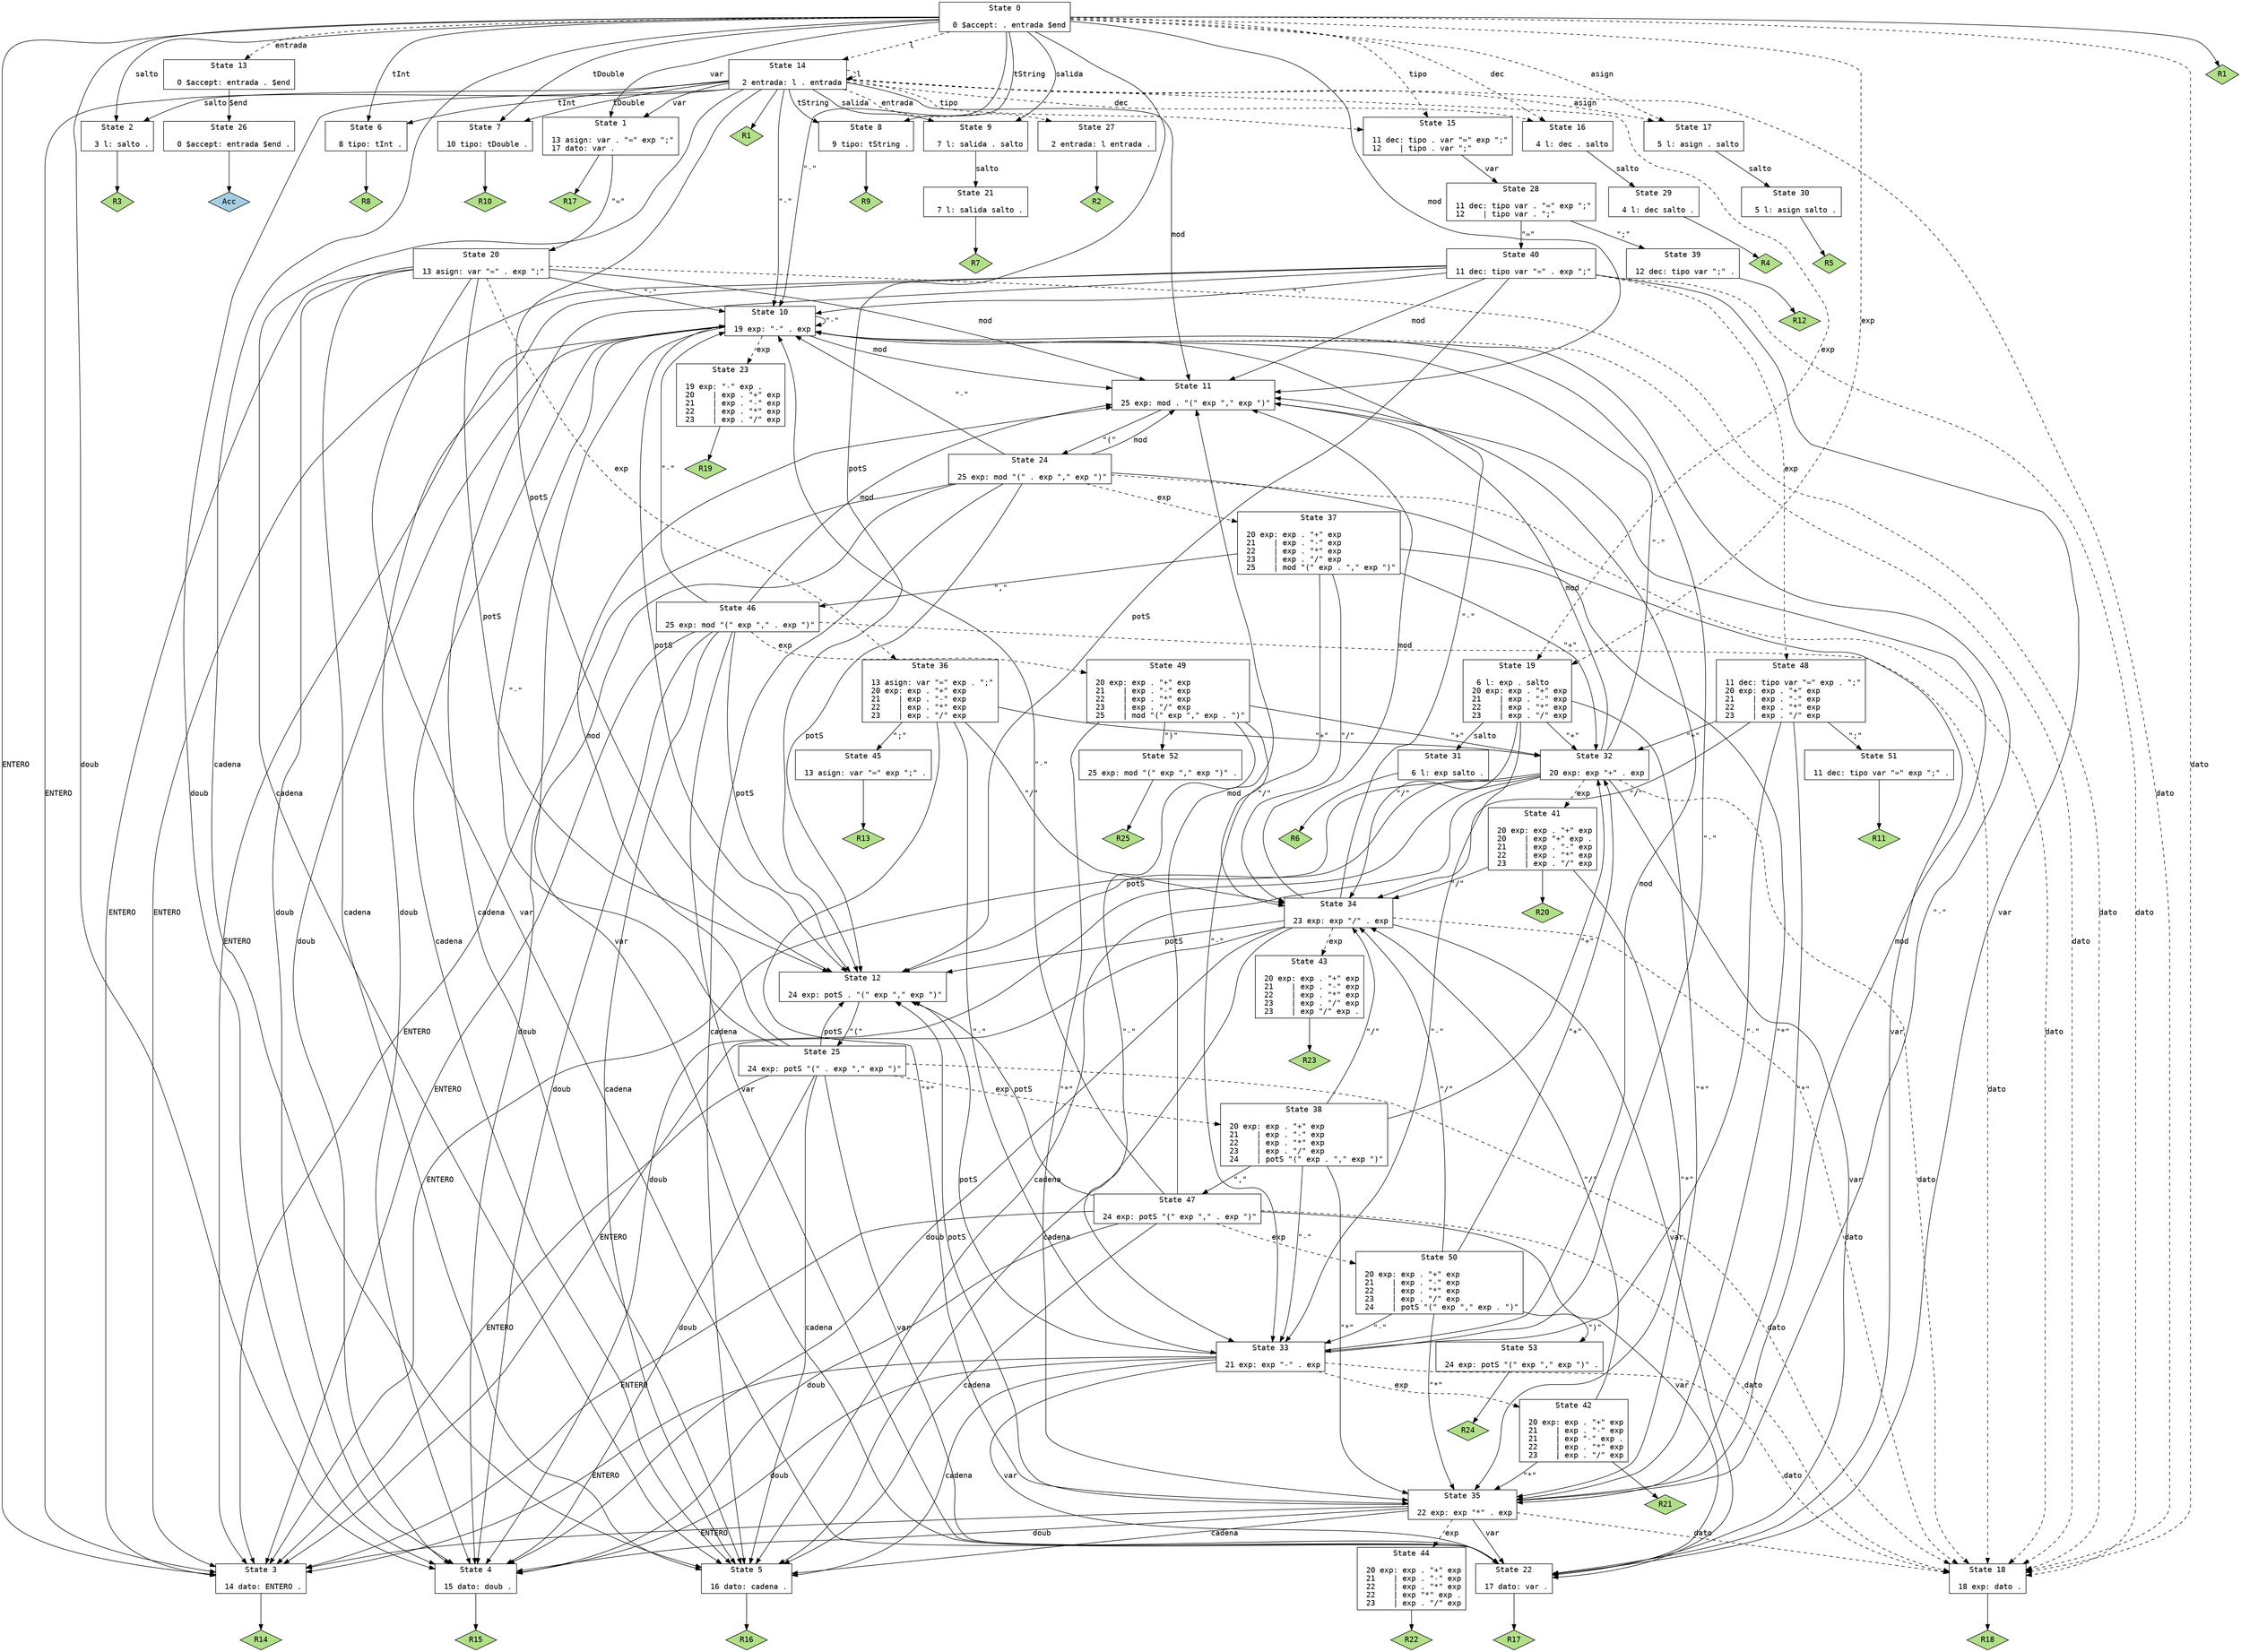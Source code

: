 // Generated by GNU Bison 3.5.1.
// Report bugs to <bug-bison@gnu.org>.
// Home page: <https://www.gnu.org/software/bison/>.

digraph "sintac.y"
{
  node [fontname = courier, shape = box, colorscheme = paired6]
  edge [fontname = courier]

  0 [label="State 0\n\l  0 $accept: . entrada $end\l"]
  0 -> 1 [style=solid label="var"]
  0 -> 2 [style=solid label="salto"]
  0 -> 3 [style=solid label="ENTERO"]
  0 -> 4 [style=solid label="doub"]
  0 -> 5 [style=solid label="cadena"]
  0 -> 6 [style=solid label="tInt"]
  0 -> 7 [style=solid label="tDouble"]
  0 -> 8 [style=solid label="tString"]
  0 -> 9 [style=solid label="salida"]
  0 -> 10 [style=solid label="\"-\""]
  0 -> 11 [style=solid label="mod"]
  0 -> 12 [style=solid label="potS"]
  0 -> 13 [style=dashed label="entrada"]
  0 -> 14 [style=dashed label="l"]
  0 -> 15 [style=dashed label="tipo"]
  0 -> 16 [style=dashed label="dec"]
  0 -> 17 [style=dashed label="asign"]
  0 -> 18 [style=dashed label="dato"]
  0 -> 19 [style=dashed label="exp"]
  0 -> "0R1" [style=solid]
 "0R1" [label="R1", fillcolor=3, shape=diamond, style=filled]
  1 [label="State 1\n\l 13 asign: var . \"=\" exp \";\"\l 17 dato: var .\l"]
  1 -> 20 [style=solid label="\"=\""]
  1 -> "1R17" [style=solid]
 "1R17" [label="R17", fillcolor=3, shape=diamond, style=filled]
  2 [label="State 2\n\l  3 l: salto .\l"]
  2 -> "2R3" [style=solid]
 "2R3" [label="R3", fillcolor=3, shape=diamond, style=filled]
  3 [label="State 3\n\l 14 dato: ENTERO .\l"]
  3 -> "3R14" [style=solid]
 "3R14" [label="R14", fillcolor=3, shape=diamond, style=filled]
  4 [label="State 4\n\l 15 dato: doub .\l"]
  4 -> "4R15" [style=solid]
 "4R15" [label="R15", fillcolor=3, shape=diamond, style=filled]
  5 [label="State 5\n\l 16 dato: cadena .\l"]
  5 -> "5R16" [style=solid]
 "5R16" [label="R16", fillcolor=3, shape=diamond, style=filled]
  6 [label="State 6\n\l  8 tipo: tInt .\l"]
  6 -> "6R8" [style=solid]
 "6R8" [label="R8", fillcolor=3, shape=diamond, style=filled]
  7 [label="State 7\n\l 10 tipo: tDouble .\l"]
  7 -> "7R10" [style=solid]
 "7R10" [label="R10", fillcolor=3, shape=diamond, style=filled]
  8 [label="State 8\n\l  9 tipo: tString .\l"]
  8 -> "8R9" [style=solid]
 "8R9" [label="R9", fillcolor=3, shape=diamond, style=filled]
  9 [label="State 9\n\l  7 l: salida . salto\l"]
  9 -> 21 [style=solid label="salto"]
  10 [label="State 10\n\l 19 exp: \"-\" . exp\l"]
  10 -> 22 [style=solid label="var"]
  10 -> 3 [style=solid label="ENTERO"]
  10 -> 4 [style=solid label="doub"]
  10 -> 5 [style=solid label="cadena"]
  10 -> 10 [style=solid label="\"-\""]
  10 -> 11 [style=solid label="mod"]
  10 -> 12 [style=solid label="potS"]
  10 -> 18 [style=dashed label="dato"]
  10 -> 23 [style=dashed label="exp"]
  11 [label="State 11\n\l 25 exp: mod . \"(\" exp \",\" exp \")\"\l"]
  11 -> 24 [style=solid label="\"(\""]
  12 [label="State 12\n\l 24 exp: potS . \"(\" exp \",\" exp \")\"\l"]
  12 -> 25 [style=solid label="\"(\""]
  13 [label="State 13\n\l  0 $accept: entrada . $end\l"]
  13 -> 26 [style=solid label="$end"]
  14 [label="State 14\n\l  2 entrada: l . entrada\l"]
  14 -> 1 [style=solid label="var"]
  14 -> 2 [style=solid label="salto"]
  14 -> 3 [style=solid label="ENTERO"]
  14 -> 4 [style=solid label="doub"]
  14 -> 5 [style=solid label="cadena"]
  14 -> 6 [style=solid label="tInt"]
  14 -> 7 [style=solid label="tDouble"]
  14 -> 8 [style=solid label="tString"]
  14 -> 9 [style=solid label="salida"]
  14 -> 10 [style=solid label="\"-\""]
  14 -> 11 [style=solid label="mod"]
  14 -> 12 [style=solid label="potS"]
  14 -> 27 [style=dashed label="entrada"]
  14 -> 14 [style=dashed label="l"]
  14 -> 15 [style=dashed label="tipo"]
  14 -> 16 [style=dashed label="dec"]
  14 -> 17 [style=dashed label="asign"]
  14 -> 18 [style=dashed label="dato"]
  14 -> 19 [style=dashed label="exp"]
  14 -> "14R1" [style=solid]
 "14R1" [label="R1", fillcolor=3, shape=diamond, style=filled]
  15 [label="State 15\n\l 11 dec: tipo . var \"=\" exp \";\"\l 12    | tipo . var \";\"\l"]
  15 -> 28 [style=solid label="var"]
  16 [label="State 16\n\l  4 l: dec . salto\l"]
  16 -> 29 [style=solid label="salto"]
  17 [label="State 17\n\l  5 l: asign . salto\l"]
  17 -> 30 [style=solid label="salto"]
  18 [label="State 18\n\l 18 exp: dato .\l"]
  18 -> "18R18" [style=solid]
 "18R18" [label="R18", fillcolor=3, shape=diamond, style=filled]
  19 [label="State 19\n\l  6 l: exp . salto\l 20 exp: exp . \"+\" exp\l 21    | exp . \"-\" exp\l 22    | exp . \"*\" exp\l 23    | exp . \"/\" exp\l"]
  19 -> 31 [style=solid label="salto"]
  19 -> 32 [style=solid label="\"+\""]
  19 -> 33 [style=solid label="\"-\""]
  19 -> 34 [style=solid label="\"/\""]
  19 -> 35 [style=solid label="\"*\""]
  20 [label="State 20\n\l 13 asign: var \"=\" . exp \";\"\l"]
  20 -> 22 [style=solid label="var"]
  20 -> 3 [style=solid label="ENTERO"]
  20 -> 4 [style=solid label="doub"]
  20 -> 5 [style=solid label="cadena"]
  20 -> 10 [style=solid label="\"-\""]
  20 -> 11 [style=solid label="mod"]
  20 -> 12 [style=solid label="potS"]
  20 -> 18 [style=dashed label="dato"]
  20 -> 36 [style=dashed label="exp"]
  21 [label="State 21\n\l  7 l: salida salto .\l"]
  21 -> "21R7" [style=solid]
 "21R7" [label="R7", fillcolor=3, shape=diamond, style=filled]
  22 [label="State 22\n\l 17 dato: var .\l"]
  22 -> "22R17" [style=solid]
 "22R17" [label="R17", fillcolor=3, shape=diamond, style=filled]
  23 [label="State 23\n\l 19 exp: \"-\" exp .\l 20    | exp . \"+\" exp\l 21    | exp . \"-\" exp\l 22    | exp . \"*\" exp\l 23    | exp . \"/\" exp\l"]
  23 -> "23R19" [style=solid]
 "23R19" [label="R19", fillcolor=3, shape=diamond, style=filled]
  24 [label="State 24\n\l 25 exp: mod \"(\" . exp \",\" exp \")\"\l"]
  24 -> 22 [style=solid label="var"]
  24 -> 3 [style=solid label="ENTERO"]
  24 -> 4 [style=solid label="doub"]
  24 -> 5 [style=solid label="cadena"]
  24 -> 10 [style=solid label="\"-\""]
  24 -> 11 [style=solid label="mod"]
  24 -> 12 [style=solid label="potS"]
  24 -> 18 [style=dashed label="dato"]
  24 -> 37 [style=dashed label="exp"]
  25 [label="State 25\n\l 24 exp: potS \"(\" . exp \",\" exp \")\"\l"]
  25 -> 22 [style=solid label="var"]
  25 -> 3 [style=solid label="ENTERO"]
  25 -> 4 [style=solid label="doub"]
  25 -> 5 [style=solid label="cadena"]
  25 -> 10 [style=solid label="\"-\""]
  25 -> 11 [style=solid label="mod"]
  25 -> 12 [style=solid label="potS"]
  25 -> 18 [style=dashed label="dato"]
  25 -> 38 [style=dashed label="exp"]
  26 [label="State 26\n\l  0 $accept: entrada $end .\l"]
  26 -> "26R0" [style=solid]
 "26R0" [label="Acc", fillcolor=1, shape=diamond, style=filled]
  27 [label="State 27\n\l  2 entrada: l entrada .\l"]
  27 -> "27R2" [style=solid]
 "27R2" [label="R2", fillcolor=3, shape=diamond, style=filled]
  28 [label="State 28\n\l 11 dec: tipo var . \"=\" exp \";\"\l 12    | tipo var . \";\"\l"]
  28 -> 39 [style=solid label="\";\""]
  28 -> 40 [style=solid label="\"=\""]
  29 [label="State 29\n\l  4 l: dec salto .\l"]
  29 -> "29R4" [style=solid]
 "29R4" [label="R4", fillcolor=3, shape=diamond, style=filled]
  30 [label="State 30\n\l  5 l: asign salto .\l"]
  30 -> "30R5" [style=solid]
 "30R5" [label="R5", fillcolor=3, shape=diamond, style=filled]
  31 [label="State 31\n\l  6 l: exp salto .\l"]
  31 -> "31R6" [style=solid]
 "31R6" [label="R6", fillcolor=3, shape=diamond, style=filled]
  32 [label="State 32\n\l 20 exp: exp \"+\" . exp\l"]
  32 -> 22 [style=solid label="var"]
  32 -> 3 [style=solid label="ENTERO"]
  32 -> 4 [style=solid label="doub"]
  32 -> 5 [style=solid label="cadena"]
  32 -> 10 [style=solid label="\"-\""]
  32 -> 11 [style=solid label="mod"]
  32 -> 12 [style=solid label="potS"]
  32 -> 18 [style=dashed label="dato"]
  32 -> 41 [style=dashed label="exp"]
  33 [label="State 33\n\l 21 exp: exp \"-\" . exp\l"]
  33 -> 22 [style=solid label="var"]
  33 -> 3 [style=solid label="ENTERO"]
  33 -> 4 [style=solid label="doub"]
  33 -> 5 [style=solid label="cadena"]
  33 -> 10 [style=solid label="\"-\""]
  33 -> 11 [style=solid label="mod"]
  33 -> 12 [style=solid label="potS"]
  33 -> 18 [style=dashed label="dato"]
  33 -> 42 [style=dashed label="exp"]
  34 [label="State 34\n\l 23 exp: exp \"/\" . exp\l"]
  34 -> 22 [style=solid label="var"]
  34 -> 3 [style=solid label="ENTERO"]
  34 -> 4 [style=solid label="doub"]
  34 -> 5 [style=solid label="cadena"]
  34 -> 10 [style=solid label="\"-\""]
  34 -> 11 [style=solid label="mod"]
  34 -> 12 [style=solid label="potS"]
  34 -> 18 [style=dashed label="dato"]
  34 -> 43 [style=dashed label="exp"]
  35 [label="State 35\n\l 22 exp: exp \"*\" . exp\l"]
  35 -> 22 [style=solid label="var"]
  35 -> 3 [style=solid label="ENTERO"]
  35 -> 4 [style=solid label="doub"]
  35 -> 5 [style=solid label="cadena"]
  35 -> 10 [style=solid label="\"-\""]
  35 -> 11 [style=solid label="mod"]
  35 -> 12 [style=solid label="potS"]
  35 -> 18 [style=dashed label="dato"]
  35 -> 44 [style=dashed label="exp"]
  36 [label="State 36\n\l 13 asign: var \"=\" exp . \";\"\l 20 exp: exp . \"+\" exp\l 21    | exp . \"-\" exp\l 22    | exp . \"*\" exp\l 23    | exp . \"/\" exp\l"]
  36 -> 45 [style=solid label="\";\""]
  36 -> 32 [style=solid label="\"+\""]
  36 -> 33 [style=solid label="\"-\""]
  36 -> 34 [style=solid label="\"/\""]
  36 -> 35 [style=solid label="\"*\""]
  37 [label="State 37\n\l 20 exp: exp . \"+\" exp\l 21    | exp . \"-\" exp\l 22    | exp . \"*\" exp\l 23    | exp . \"/\" exp\l 25    | mod \"(\" exp . \",\" exp \")\"\l"]
  37 -> 32 [style=solid label="\"+\""]
  37 -> 33 [style=solid label="\"-\""]
  37 -> 34 [style=solid label="\"/\""]
  37 -> 35 [style=solid label="\"*\""]
  37 -> 46 [style=solid label="\",\""]
  38 [label="State 38\n\l 20 exp: exp . \"+\" exp\l 21    | exp . \"-\" exp\l 22    | exp . \"*\" exp\l 23    | exp . \"/\" exp\l 24    | potS \"(\" exp . \",\" exp \")\"\l"]
  38 -> 32 [style=solid label="\"+\""]
  38 -> 33 [style=solid label="\"-\""]
  38 -> 34 [style=solid label="\"/\""]
  38 -> 35 [style=solid label="\"*\""]
  38 -> 47 [style=solid label="\",\""]
  39 [label="State 39\n\l 12 dec: tipo var \";\" .\l"]
  39 -> "39R12" [style=solid]
 "39R12" [label="R12", fillcolor=3, shape=diamond, style=filled]
  40 [label="State 40\n\l 11 dec: tipo var \"=\" . exp \";\"\l"]
  40 -> 22 [style=solid label="var"]
  40 -> 3 [style=solid label="ENTERO"]
  40 -> 4 [style=solid label="doub"]
  40 -> 5 [style=solid label="cadena"]
  40 -> 10 [style=solid label="\"-\""]
  40 -> 11 [style=solid label="mod"]
  40 -> 12 [style=solid label="potS"]
  40 -> 18 [style=dashed label="dato"]
  40 -> 48 [style=dashed label="exp"]
  41 [label="State 41\n\l 20 exp: exp . \"+\" exp\l 20    | exp \"+\" exp .\l 21    | exp . \"-\" exp\l 22    | exp . \"*\" exp\l 23    | exp . \"/\" exp\l"]
  41 -> 34 [style=solid label="\"/\""]
  41 -> 35 [style=solid label="\"*\""]
  41 -> "41R20" [style=solid]
 "41R20" [label="R20", fillcolor=3, shape=diamond, style=filled]
  42 [label="State 42\n\l 20 exp: exp . \"+\" exp\l 21    | exp . \"-\" exp\l 21    | exp \"-\" exp .\l 22    | exp . \"*\" exp\l 23    | exp . \"/\" exp\l"]
  42 -> 34 [style=solid label="\"/\""]
  42 -> 35 [style=solid label="\"*\""]
  42 -> "42R21" [style=solid]
 "42R21" [label="R21", fillcolor=3, shape=diamond, style=filled]
  43 [label="State 43\n\l 20 exp: exp . \"+\" exp\l 21    | exp . \"-\" exp\l 22    | exp . \"*\" exp\l 23    | exp . \"/\" exp\l 23    | exp \"/\" exp .\l"]
  43 -> "43R23" [style=solid]
 "43R23" [label="R23", fillcolor=3, shape=diamond, style=filled]
  44 [label="State 44\n\l 20 exp: exp . \"+\" exp\l 21    | exp . \"-\" exp\l 22    | exp . \"*\" exp\l 22    | exp \"*\" exp .\l 23    | exp . \"/\" exp\l"]
  44 -> "44R22" [style=solid]
 "44R22" [label="R22", fillcolor=3, shape=diamond, style=filled]
  45 [label="State 45\n\l 13 asign: var \"=\" exp \";\" .\l"]
  45 -> "45R13" [style=solid]
 "45R13" [label="R13", fillcolor=3, shape=diamond, style=filled]
  46 [label="State 46\n\l 25 exp: mod \"(\" exp \",\" . exp \")\"\l"]
  46 -> 22 [style=solid label="var"]
  46 -> 3 [style=solid label="ENTERO"]
  46 -> 4 [style=solid label="doub"]
  46 -> 5 [style=solid label="cadena"]
  46 -> 10 [style=solid label="\"-\""]
  46 -> 11 [style=solid label="mod"]
  46 -> 12 [style=solid label="potS"]
  46 -> 18 [style=dashed label="dato"]
  46 -> 49 [style=dashed label="exp"]
  47 [label="State 47\n\l 24 exp: potS \"(\" exp \",\" . exp \")\"\l"]
  47 -> 22 [style=solid label="var"]
  47 -> 3 [style=solid label="ENTERO"]
  47 -> 4 [style=solid label="doub"]
  47 -> 5 [style=solid label="cadena"]
  47 -> 10 [style=solid label="\"-\""]
  47 -> 11 [style=solid label="mod"]
  47 -> 12 [style=solid label="potS"]
  47 -> 18 [style=dashed label="dato"]
  47 -> 50 [style=dashed label="exp"]
  48 [label="State 48\n\l 11 dec: tipo var \"=\" exp . \";\"\l 20 exp: exp . \"+\" exp\l 21    | exp . \"-\" exp\l 22    | exp . \"*\" exp\l 23    | exp . \"/\" exp\l"]
  48 -> 51 [style=solid label="\";\""]
  48 -> 32 [style=solid label="\"+\""]
  48 -> 33 [style=solid label="\"-\""]
  48 -> 34 [style=solid label="\"/\""]
  48 -> 35 [style=solid label="\"*\""]
  49 [label="State 49\n\l 20 exp: exp . \"+\" exp\l 21    | exp . \"-\" exp\l 22    | exp . \"*\" exp\l 23    | exp . \"/\" exp\l 25    | mod \"(\" exp \",\" exp . \")\"\l"]
  49 -> 32 [style=solid label="\"+\""]
  49 -> 33 [style=solid label="\"-\""]
  49 -> 34 [style=solid label="\"/\""]
  49 -> 35 [style=solid label="\"*\""]
  49 -> 52 [style=solid label="\")\""]
  50 [label="State 50\n\l 20 exp: exp . \"+\" exp\l 21    | exp . \"-\" exp\l 22    | exp . \"*\" exp\l 23    | exp . \"/\" exp\l 24    | potS \"(\" exp \",\" exp . \")\"\l"]
  50 -> 32 [style=solid label="\"+\""]
  50 -> 33 [style=solid label="\"-\""]
  50 -> 34 [style=solid label="\"/\""]
  50 -> 35 [style=solid label="\"*\""]
  50 -> 53 [style=solid label="\")\""]
  51 [label="State 51\n\l 11 dec: tipo var \"=\" exp \";\" .\l"]
  51 -> "51R11" [style=solid]
 "51R11" [label="R11", fillcolor=3, shape=diamond, style=filled]
  52 [label="State 52\n\l 25 exp: mod \"(\" exp \",\" exp \")\" .\l"]
  52 -> "52R25" [style=solid]
 "52R25" [label="R25", fillcolor=3, shape=diamond, style=filled]
  53 [label="State 53\n\l 24 exp: potS \"(\" exp \",\" exp \")\" .\l"]
  53 -> "53R24" [style=solid]
 "53R24" [label="R24", fillcolor=3, shape=diamond, style=filled]
}
